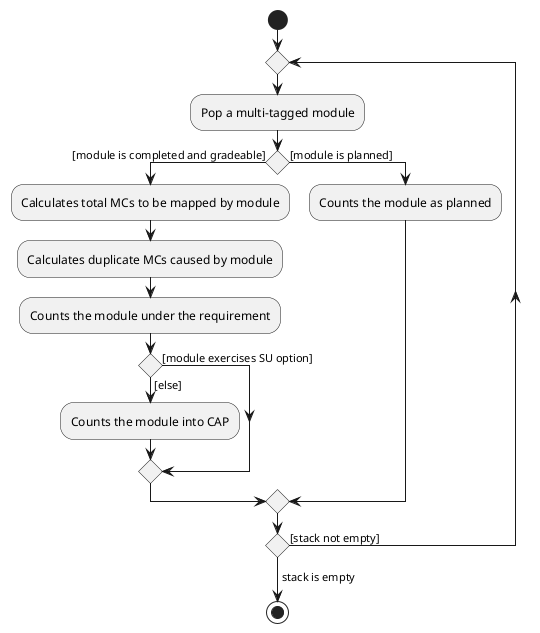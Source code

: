 @startuml

start

repeat
    :Pop a multi-tagged module;
    if () then ([module is completed and gradeable])
        :Calculates total MCs to be mapped by module;
        :Calculates duplicate MCs caused by module;
        :Counts the module under the requirement;
        if () then ([module exercises SU option])
        else ([else])
            :Counts the module into CAP;
        endif
    else ([module is planned])
        :Counts the module as planned;
    endif
repeat while () is ([stack not empty])
-> stack is empty;

stop
@enduml
